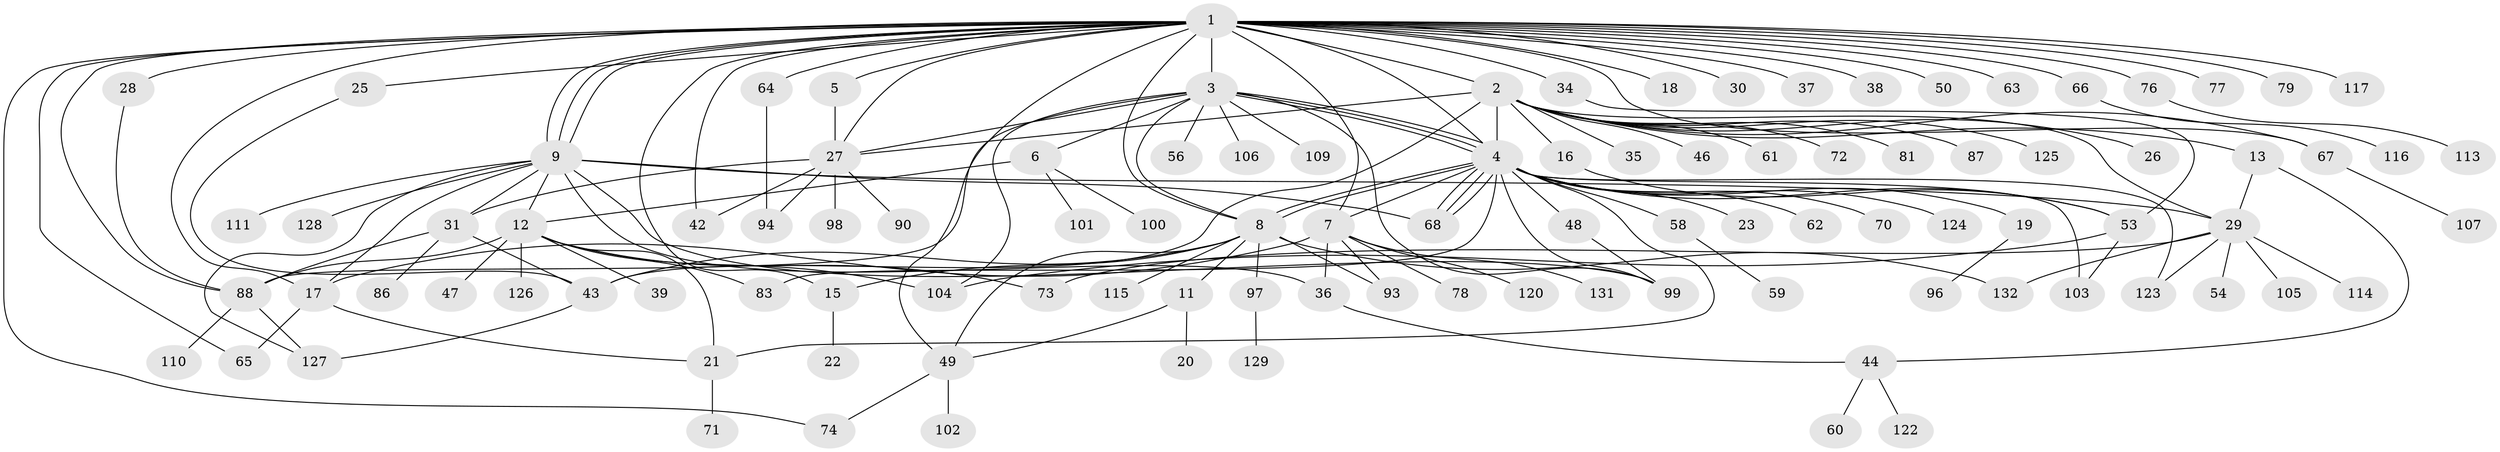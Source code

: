 // Generated by graph-tools (version 1.1) at 2025/23/03/03/25 07:23:51]
// undirected, 104 vertices, 159 edges
graph export_dot {
graph [start="1"]
  node [color=gray90,style=filled];
  1 [super="+14"];
  2 [super="+57"];
  3 [super="+92"];
  4 [super="+32"];
  5 [super="+45"];
  6;
  7 [super="+89"];
  8 [super="+10"];
  9 [super="+82"];
  11 [super="+51"];
  12 [super="+112"];
  13 [super="+40"];
  15;
  16;
  17 [super="+52"];
  18;
  19;
  20 [super="+24"];
  21 [super="+91"];
  22;
  23;
  25;
  26;
  27 [super="+69"];
  28;
  29 [super="+33"];
  30;
  31 [super="+41"];
  34 [super="+84"];
  35;
  36;
  37;
  38 [super="+121"];
  39;
  42 [super="+95"];
  43;
  44 [super="+75"];
  46;
  47;
  48;
  49 [super="+55"];
  50;
  53;
  54;
  56;
  58;
  59;
  60;
  61;
  62;
  63;
  64;
  65;
  66 [super="+85"];
  67 [super="+80"];
  68;
  70;
  71;
  72;
  73;
  74;
  76;
  77;
  78;
  79;
  81;
  83;
  86;
  87;
  88 [super="+118"];
  90;
  93;
  94;
  96;
  97;
  98;
  99 [super="+130"];
  100;
  101;
  102;
  103;
  104 [super="+119"];
  105;
  106;
  107 [super="+108"];
  109;
  110;
  111;
  113;
  114;
  115;
  116;
  117;
  120;
  122;
  123;
  124;
  125;
  126;
  127;
  128;
  129;
  131;
  132;
  1 -- 2;
  1 -- 3;
  1 -- 4;
  1 -- 5;
  1 -- 8;
  1 -- 9;
  1 -- 9;
  1 -- 9;
  1 -- 15;
  1 -- 18;
  1 -- 25;
  1 -- 27;
  1 -- 28;
  1 -- 30;
  1 -- 34;
  1 -- 37;
  1 -- 38;
  1 -- 42;
  1 -- 49;
  1 -- 50;
  1 -- 63;
  1 -- 64;
  1 -- 65;
  1 -- 66;
  1 -- 67;
  1 -- 74;
  1 -- 76;
  1 -- 77;
  1 -- 79;
  1 -- 88;
  1 -- 117;
  1 -- 7;
  1 -- 17;
  2 -- 4;
  2 -- 13;
  2 -- 16;
  2 -- 26;
  2 -- 27;
  2 -- 35;
  2 -- 43;
  2 -- 46;
  2 -- 61;
  2 -- 67;
  2 -- 72;
  2 -- 81;
  2 -- 87;
  2 -- 125;
  2 -- 29;
  3 -- 4;
  3 -- 4;
  3 -- 4;
  3 -- 6;
  3 -- 8;
  3 -- 27;
  3 -- 56;
  3 -- 99;
  3 -- 106;
  3 -- 109;
  3 -- 88;
  3 -- 104;
  4 -- 7;
  4 -- 8;
  4 -- 8;
  4 -- 19;
  4 -- 23;
  4 -- 53;
  4 -- 62;
  4 -- 68;
  4 -- 68;
  4 -- 68;
  4 -- 83;
  4 -- 103;
  4 -- 123;
  4 -- 124;
  4 -- 48;
  4 -- 58;
  4 -- 70;
  4 -- 99;
  4 -- 21;
  5 -- 27;
  6 -- 12;
  6 -- 100;
  6 -- 101;
  7 -- 78;
  7 -- 131;
  7 -- 36;
  7 -- 120;
  7 -- 93;
  7 -- 17;
  8 -- 11;
  8 -- 15;
  8 -- 43;
  8 -- 49;
  8 -- 93;
  8 -- 97;
  8 -- 115;
  8 -- 132;
  9 -- 17;
  9 -- 36;
  9 -- 68;
  9 -- 99;
  9 -- 111;
  9 -- 127;
  9 -- 128;
  9 -- 29;
  9 -- 12;
  9 -- 31;
  11 -- 20;
  11 -- 49;
  12 -- 21;
  12 -- 39;
  12 -- 47;
  12 -- 73;
  12 -- 83;
  12 -- 126;
  12 -- 88;
  12 -- 104;
  13 -- 29;
  13 -- 44;
  15 -- 22;
  16 -- 53;
  17 -- 65;
  17 -- 21;
  19 -- 96;
  21 -- 71;
  25 -- 43;
  27 -- 31;
  27 -- 90;
  27 -- 94;
  27 -- 98;
  27 -- 42;
  28 -- 88;
  29 -- 54;
  29 -- 132;
  29 -- 73;
  29 -- 105;
  29 -- 114;
  29 -- 123;
  31 -- 43;
  31 -- 86;
  31 -- 88;
  34 -- 53;
  36 -- 44;
  43 -- 127;
  44 -- 60;
  44 -- 122;
  48 -- 99;
  49 -- 74;
  49 -- 102;
  53 -- 103;
  53 -- 104;
  58 -- 59;
  64 -- 94;
  66 -- 116;
  67 -- 107;
  76 -- 113;
  88 -- 110;
  88 -- 127;
  97 -- 129;
}

